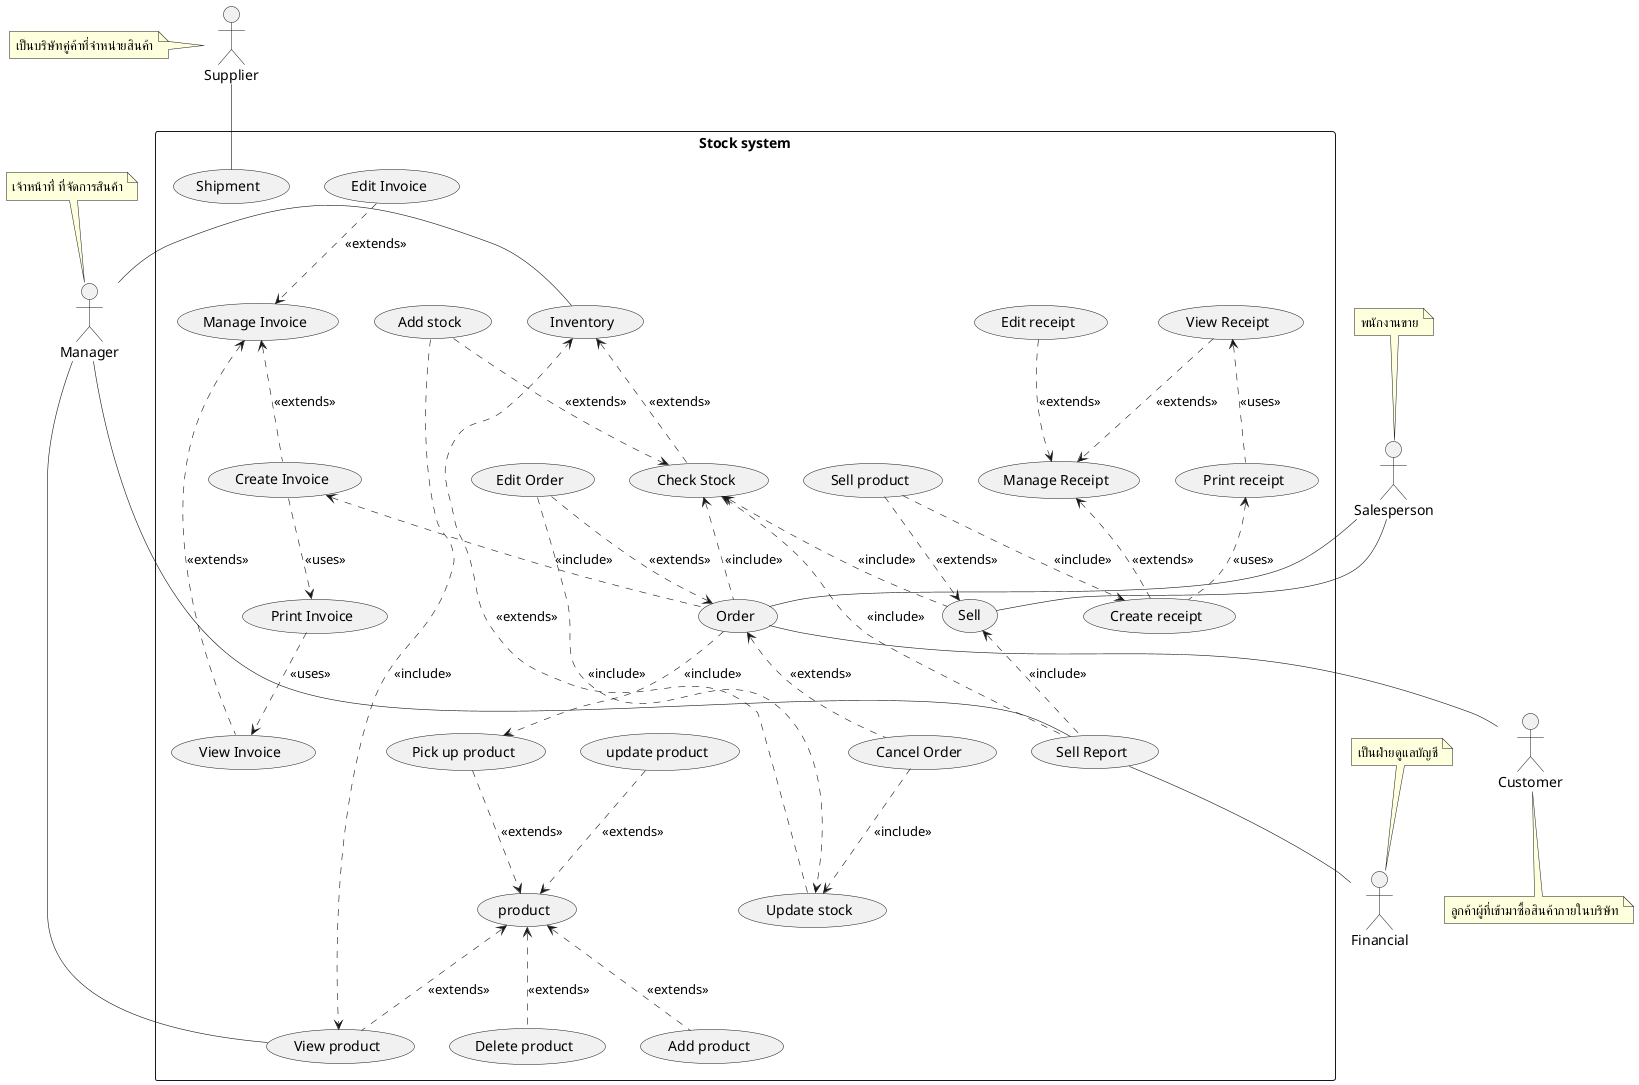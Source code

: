 @startuml
'https://plantuml.com/sequence-diagram

'skinparam linetype polyline
'skinparam linetype ortho

skinparam Arrow{
    Thickness .6
}
skinparam Participant{
    FontColor #efefef
    BorderColor #c0c0c0
}
skinparam Sequence{
    ParticipantBorderThickness .5
    LifeLineBorderColor #8a8a8a
}

' =================== Customer ===================
' role - ผู้ที่เข้ามาเพื่อซื้อสินค้าภายในบริษัท
' duty - ทำให้เกิดการซื้อขายสินค้า
actor Customer as actorCustomer
note bottom of actorCustomer : ลูกค้าผู้ที่เข้ามาซื้อสินค้าภายในบริษัท
' =================== Manager ===================
' role - เจ้าหน้าที่ ที่จัดการสินค้า ให้คงคลังสินค้าอยู่เสมอ
' duty - บริหารจัดการ stock สินค้า ทั้งการจำหน่ายออก และการรับสินค้ารวมถึงการ
' ออกใบสั่งของ การเช็คสินค้าและการทำรายงานต่างๆ
actor Manager as actorManager
note top of actorManager : เจ้าหน้าที่ ที่จัดการสินค้า
' =================== Supplier ===================
' role - เป็นบริษัทคู่ค้าที่จำหน่ายสินค้าหรือวัตถุดิบให้กับบริษัท
' duty - ขายและจัดส่งสินค้าตามใบสั่งของ
actor Supplier as actorSupplier
note left of actorSupplier : เป็นบริษัทคู่ค้าที่จำหน่ายสินค้า
' =================== Financial ===================
' role - เป็นฝ่ายดูแลบัญชีและการเงินของบริษัท
' duty - รับข้อมูลการซื้อและขายสินค้า
actor Financial as actorFinancial
note top of actorFinancial : เป็นฝ่ายดูแลบัญชี

actor Salesperson as actorSalesperson
note top of actorSalesperson : พนักงานขาย


' =================== Stock System ===================
rectangle "Stock system" as stockSystem {

    ' ================ Selling ================
    ' กระบวนการขายสินค้า
    usecase (Sell) as (usecaseSell)
    '    note bottom of usecaseSell : กระบวนการขายสินค้า


    '    การขายสินค้า
    usecase (Sell product) as (usecaseSellProduct)
    '    การตรวจสอบยอดสินค้า

    '    ออกใบเสร็จ
    usecase (Manage Receipt) as (usecaseReceipt)
    usecase (View Receipt) as (usecaseViewReceipt)
    usecase (Print receipt) as (usecasePrintReceipt)
    usecase (Edit receipt) as (usecaseEditReceipt)
    usecase (Create receipt) as (usecaseCreateReceipt)

    ' ================ Ordering ================
    '    การสั่งซื้อสินค้า

    usecase (Order) as (usecaseOrder)
    '    note bottom of usecaseOrder : การสั่งซื้อสินค้า
    usecase (Edit Order) as (usecaseEditOrder)
    usecase (Cancel Order) as (usecaseDeleteOrder)

    '    การลงรับสินค้า

    ' ================ Reporting ================
    '   การทำรายงาน
    usecase (Sell Report) as (usecaseSellReport)


    ' ================ Product ================
    '    การสั่งซื้อสินค้า
    usecase (product) as (usecaseProduct)
    usecase (View product) as (usecaseViewProduct)

    usecase (Add product) as (usecaseAddProduct)
    usecase (update product) as (usecaseUpdateProduct)
    usecase (Delete product) as (usecaseDeleteProduct)

    usecase (Pick up product) as (usecasePickUpProduct)

    ' ================ Stock ================
    usecase (Inventory) as (usecaseInventory)
    usecase (Check Stock) as (usecaseCheckStock)
    usecase (Add stock) as (usecaseAddStock)
    usecase (Update stock) as (usecaseUpdateStock)

    ' ================ Invoice ================
    usecase (Manage Invoice) as (usecaseInvoice)
    usecase (View Invoice) as (usecaseViewInvoice)
    usecase (Create Invoice) as (usecaseCreateInvoice)
    usecase (Edit Invoice) as (usecaseEditInvoice)
    usecase (Print Invoice) as (usecasePrintInvoice)

    ' ================ Shipment ================
    usecase (Shipment) as (usecaseShipment)




    '    ===================== Associate Flow =====================

    '    ================ actor - usecase Flow ================
    '   ความสัมพันธ์ระหว่าง actor และ usecase ในส่วนของการขาย
    actorSalesperson -- (usecaseSell)

    ' ===  ความสัมพันธ์ระหว่าง actor และ usecase ในส่วนของการสั่งซื้อสินค้า ===
    actorSalesperson -- (usecaseOrder)
    (usecaseOrder) -- actorCustomer

    ' ===  ความสัมพันธ์ระหว่าง actor และ usecase ในส่วนของการสออกรายงาน ===
    actorManager --- (usecaseSellReport)
    actorFinancial -up- (usecaseSellReport)

    actorManager - (usecaseInventory)
    actorManager -- (usecaseViewProduct)

    actorSupplier -down- (usecaseShipment)

    '================ usecase - usecase Flow ================


    (usecaseProduct) <.. (usecaseAddProduct)  : <<extends>>
    (usecaseUpdateProduct) ..> (usecaseProduct) : <<extends>>
    (usecaseProduct) <.. (usecaseDeleteProduct)  : <<extends>>
    (usecasePickUpProduct) ..> (usecaseProduct) : <<extends>>
    (usecaseProduct) <.. (usecaseViewProduct) : <<extends>>

    ' ================ Stock ================
    (usecaseAddStock) ..> (usecaseCheckStock) : <<extends>>

    (usecaseAddStock) ..> (usecaseViewProduct) : <<include>>

    (usecaseUpdateStock) ..> (usecaseInventory) : <<extends>>

    (usecaseInventory) <.. (usecaseCheckStock) : <<extends>>

    ' ================ Sell ================
    (usecaseSellProduct) ..> (usecaseSell) : <<extends>>
    (usecaseCheckStock) <.. (usecaseSell)    : <<include>>

    (usecaseSellProduct)  ..> (usecaseCreateReceipt) : <<include>>


    '   การลงรับสินค้า เป็นส่วนหนึ่งของกระบวนการสั่งซื้อสินค้า
    (usecaseOrder) ..> (usecasePickUpProduct) : <<include>>

    '   การปรับปรุงยอดสินค้า เป็นส่วนหนึ่งของกระบวนการสั่งซื้อสินค้า
    (usecaseCheckStock) <.. (usecaseOrder) : <<include>>

    ' ================ Order ================
    (usecaseOrder) <.. (usecaseDeleteOrder) : <<extends>>
    (usecaseEditOrder) ..> (usecaseOrder) : <<extends>>

    (usecaseEditOrder) ..> (usecaseUpdateStock) : <<include>>

    (usecaseDeleteOrder) ..> (usecaseUpdateStock) : <<include>>

    (usecaseCreateInvoice) <.. (usecaseOrder) : <<include>>

    ' ================ Invoice ================
    (usecaseInvoice) <.. (usecaseViewInvoice) : <<extends>>
    (usecaseInvoice)  <..   (usecaseCreateInvoice): <<extends>>
    (usecaseEditInvoice) ..> (usecaseInvoice) : <<extends>>

    (usecaseCreateInvoice) ..> (usecasePrintInvoice) : <<uses>>
    (usecasePrintInvoice) ..> (usecaseViewInvoice) : <<uses>>

    ' ================ Receipt ================
    (usecaseCreateReceipt) .up.> (usecaseReceipt) : <<extends>>
    (usecaseViewReceipt) ..> (usecaseReceipt) : <<extends>>
    (usecaseEditReceipt) ..> (usecaseReceipt) : <<extends>>

    (usecaseCreateReceipt) .up.> (usecasePrintReceipt) : <<uses>>
    (usecaseViewReceipt)  <..   (usecasePrintReceipt): <<uses>>

    ' ================ Reporting ================
    '   การทำรายงาน

    (usecaseSell) <..  (usecaseSellReport)   : <<include>>
    (usecaseCheckStock) <..  (usecaseSellReport)   : <<include>>

    ' ================ Shipment ================

}

@enduml